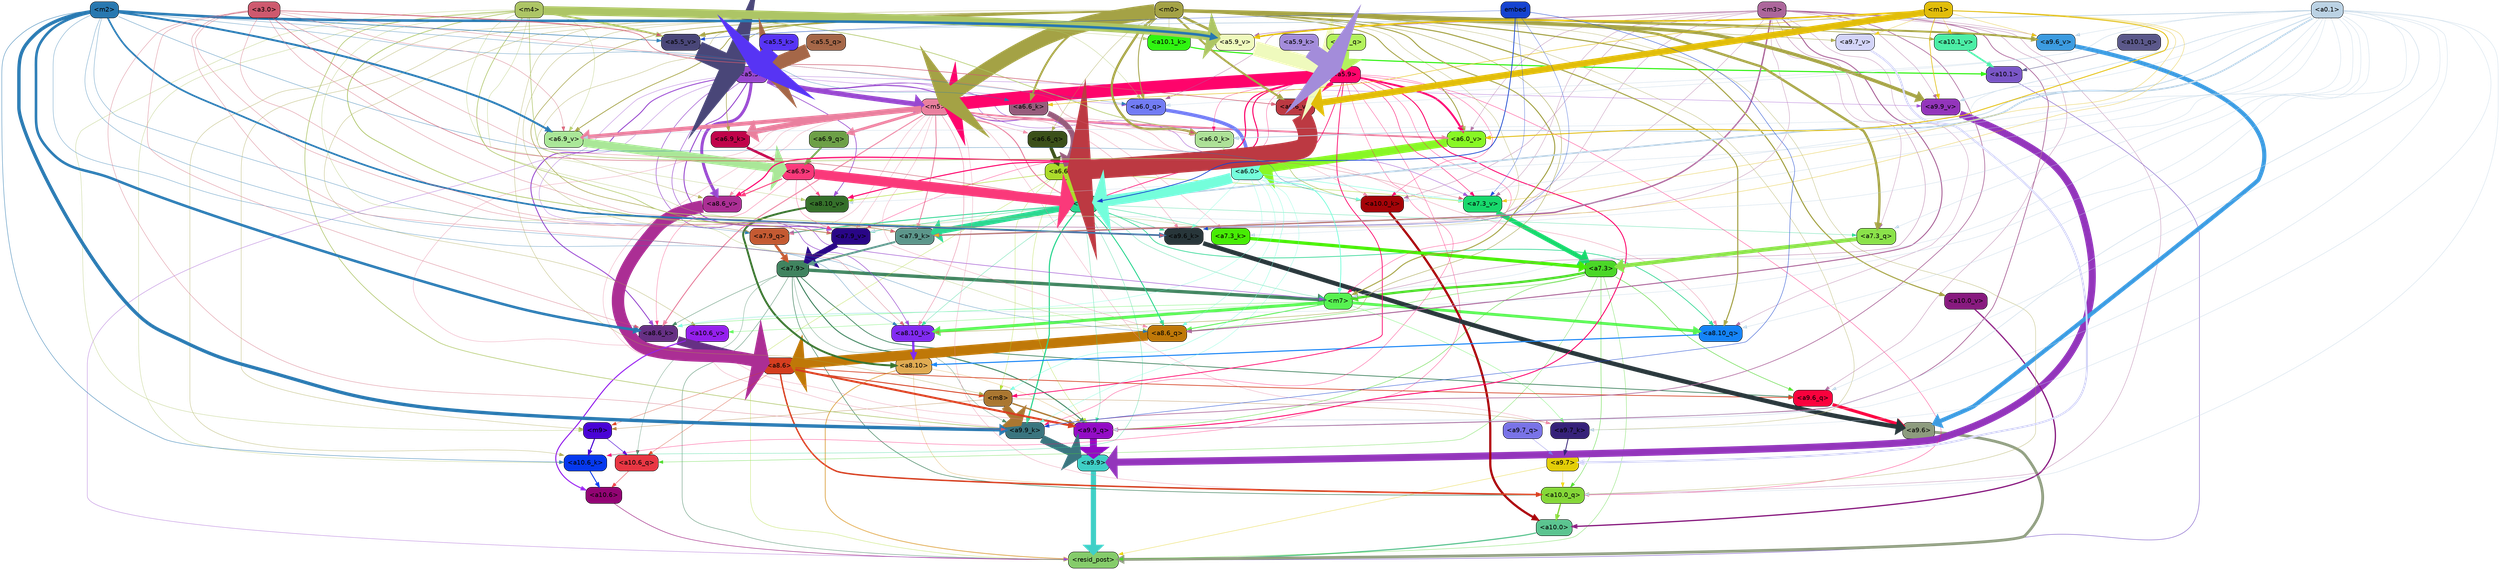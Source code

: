 strict digraph "" {
	graph [bgcolor=transparent,
		layout=dot,
		overlap=false,
		splines=true
	];
	"<a10.6>"	[color=black,
		fillcolor="#920473",
		fontname=Helvetica,
		shape=box,
		style="filled, rounded"];
	"<resid_post>"	[color=black,
		fillcolor="#85cc6b",
		fontname=Helvetica,
		shape=box,
		style="filled, rounded"];
	"<a10.6>" -> "<resid_post>"	[color="#920473",
		penwidth=0.9498605728149414];
	"<a10.1>"	[color=black,
		fillcolor="#7a56c7",
		fontname=Helvetica,
		shape=box,
		style="filled, rounded"];
	"<a10.1>" -> "<resid_post>"	[color="#7a56c7",
		penwidth=1.0084514617919922];
	"<a10.0>"	[color=black,
		fillcolor="#5bc490",
		fontname=Helvetica,
		shape=box,
		style="filled, rounded"];
	"<a10.0>" -> "<resid_post>"	[color="#5bc490",
		penwidth=2.5814952850341797];
	"<a9.9>"	[color=black,
		fillcolor="#3fcfc6",
		fontname=Helvetica,
		shape=box,
		style="filled, rounded"];
	"<a9.9>" -> "<resid_post>"	[color="#3fcfc6",
		penwidth=11.610888481140137];
	"<a9.7>"	[color=black,
		fillcolor="#e3ce08",
		fontname=Helvetica,
		shape=box,
		style="filled, rounded"];
	"<a9.7>" -> "<resid_post>"	[color="#e3ce08",
		penwidth=0.6];
	"<a10.0_q>"	[color=black,
		fillcolor="#85d738",
		fontname=Helvetica,
		shape=box,
		style="filled, rounded"];
	"<a9.7>" -> "<a10.0_q>"	[color="#e3ce08",
		penwidth=0.6];
	"<a9.6>"	[color=black,
		fillcolor="#8d9b7e",
		fontname=Helvetica,
		shape=box,
		style="filled, rounded"];
	"<a9.6>" -> "<resid_post>"	[color="#8d9b7e",
		penwidth=6.121421813964844];
	"<a8.10>"	[color=black,
		fillcolor="#e0ab52",
		fontname=Helvetica,
		shape=box,
		style="filled, rounded"];
	"<a8.10>" -> "<resid_post>"	[color="#e0ab52",
		penwidth=1.7841739654541016];
	"<a8.10>" -> "<a10.0_q>"	[color="#e0ab52",
		penwidth=0.6612663269042969];
	"<a9.9_q>"	[color=black,
		fillcolor="#930cc5",
		fontname=Helvetica,
		shape=box,
		style="filled, rounded"];
	"<a8.10>" -> "<a9.9_q>"	[color="#e0ab52",
		penwidth=0.6];
	"<a7.9>"	[color=black,
		fillcolor="#40835f",
		fontname=Helvetica,
		shape=box,
		style="filled, rounded"];
	"<a7.9>" -> "<resid_post>"	[color="#40835f",
		penwidth=0.8109169006347656];
	"<a10.6_q>"	[color=black,
		fillcolor="#e83743",
		fontname=Helvetica,
		shape=box,
		style="filled, rounded"];
	"<a7.9>" -> "<a10.6_q>"	[color="#40835f",
		penwidth=0.6];
	"<a7.9>" -> "<a10.0_q>"	[color="#40835f",
		penwidth=1.19378662109375];
	"<m7>"	[color=black,
		fillcolor="#57f251",
		fontname=Helvetica,
		shape=box,
		style="filled, rounded"];
	"<a7.9>" -> "<m7>"	[color="#40835f",
		penwidth=7.3899383544921875];
	"<a7.9>" -> "<a9.9_q>"	[color="#40835f",
		penwidth=2.1764984130859375];
	"<a9.6_q>"	[color=black,
		fillcolor="#fa023d",
		fontname=Helvetica,
		shape=box,
		style="filled, rounded"];
	"<a7.9>" -> "<a9.6_q>"	[color="#40835f",
		penwidth=1.6184196472167969];
	"<a9.9_k>"	[color=black,
		fillcolor="#3a757f",
		fontname=Helvetica,
		shape=box,
		style="filled, rounded"];
	"<a7.9>" -> "<a9.9_k>"	[color="#40835f",
		penwidth=0.6];
	"<a8.6_k>"	[color=black,
		fillcolor="#663084",
		fontname=Helvetica,
		shape=box,
		style="filled, rounded"];
	"<a7.9>" -> "<a8.6_k>"	[color="#40835f",
		penwidth=0.7570610046386719];
	"<a7.3>"	[color=black,
		fillcolor="#4ad727",
		fontname=Helvetica,
		shape=box,
		style="filled, rounded"];
	"<a7.3>" -> "<resid_post>"	[color="#4ad727",
		penwidth=0.6];
	"<a7.3>" -> "<a10.6_q>"	[color="#4ad727",
		penwidth=0.6];
	"<a7.3>" -> "<a10.0_q>"	[color="#4ad727",
		penwidth=0.8208656311035156];
	"<a7.3>" -> "<m7>"	[color="#4ad727",
		penwidth=5.189311981201172];
	"<a7.3>" -> "<a9.9_q>"	[color="#4ad727",
		penwidth=0.8119163513183594];
	"<a7.3>" -> "<a9.6_q>"	[color="#4ad727",
		penwidth=0.9649925231933594];
	"<a8.6_q>"	[color=black,
		fillcolor="#bf7808",
		fontname=Helvetica,
		shape=box,
		style="filled, rounded"];
	"<a7.3>" -> "<a8.6_q>"	[color="#4ad727",
		penwidth=0.7801322937011719];
	"<a6.6>"	[color=black,
		fillcolor="#acdb2b",
		fontname=Helvetica,
		shape=box,
		style="filled, rounded"];
	"<a6.6>" -> "<resid_post>"	[color="#acdb2b",
		penwidth=0.6];
	"<m6>"	[color=black,
		fillcolor="#2bd791",
		fontname=Helvetica,
		shape=box,
		style="filled, rounded"];
	"<a6.6>" -> "<m6>"	[color="#acdb2b",
		penwidth=21.6163272857666];
	"<m8>"	[color=black,
		fillcolor="#aa7731",
		fontname=Helvetica,
		shape=box,
		style="filled, rounded"];
	"<a6.6>" -> "<m8>"	[color="#acdb2b",
		penwidth=0.6];
	"<a6.6>" -> "<a9.9_q>"	[color="#acdb2b",
		penwidth=0.6];
	"<a8.10_v>"	[color=black,
		fillcolor="#35702a",
		fontname=Helvetica,
		shape=box,
		style="filled, rounded"];
	"<a6.6>" -> "<a8.10_v>"	[color="#acdb2b",
		penwidth=1.0661506652832031];
	"<a7.3_v>"	[color=black,
		fillcolor="#17d86c",
		fontname=Helvetica,
		shape=box,
		style="filled, rounded"];
	"<a6.6>" -> "<a7.3_v>"	[color="#acdb2b",
		penwidth=0.8506813049316406];
	"<a5.5>"	[color=black,
		fillcolor="#9848cf",
		fontname=Helvetica,
		shape=box,
		style="filled, rounded"];
	"<a5.5>" -> "<resid_post>"	[color="#9848cf",
		penwidth=0.6];
	"<m5>"	[color=black,
		fillcolor="#e9809e",
		fontname=Helvetica,
		shape=box,
		style="filled, rounded"];
	"<a5.5>" -> "<m5>"	[color="#9848cf",
		penwidth=10.773042678833008];
	"<a5.5>" -> "<m6>"	[color="#9848cf",
		penwidth=1.8430671691894531];
	"<a5.5>" -> "<m7>"	[color="#9848cf",
		penwidth=1.0865592956542969];
	"<a9.9_v>"	[color=black,
		fillcolor="#9335bb",
		fontname=Helvetica,
		shape=box,
		style="filled, rounded"];
	"<a5.5>" -> "<a9.9_v>"	[color="#9848cf",
		penwidth=0.6];
	"<a8.10_k>"	[color=black,
		fillcolor="#812bf1",
		fontname=Helvetica,
		shape=box,
		style="filled, rounded"];
	"<a5.5>" -> "<a8.10_k>"	[color="#9848cf",
		penwidth=1.1390800476074219];
	"<a5.5>" -> "<a8.6_k>"	[color="#9848cf",
		penwidth=2.00030517578125];
	"<a5.5>" -> "<a8.10_v>"	[color="#9848cf",
		penwidth=1.4206085205078125];
	"<a8.6_v>"	[color=black,
		fillcolor="#ab2e94",
		fontname=Helvetica,
		shape=box,
		style="filled, rounded"];
	"<a5.5>" -> "<a8.6_v>"	[color="#9848cf",
		penwidth=6.534294128417969];
	"<a7.9_q>"	[color=black,
		fillcolor="#c45a32",
		fontname=Helvetica,
		shape=box,
		style="filled, rounded"];
	"<a5.5>" -> "<a7.9_q>"	[color="#9848cf",
		penwidth=0.6];
	"<a7.9_v>"	[color=black,
		fillcolor="#290687",
		fontname=Helvetica,
		shape=box,
		style="filled, rounded"];
	"<a5.5>" -> "<a7.9_v>"	[color="#9848cf",
		penwidth=2.0819549560546875];
	"<a5.5>" -> "<a7.3_v>"	[color="#9848cf",
		penwidth=0.8107681274414062];
	"<a6.0_q>"	[color=black,
		fillcolor="#727cf4",
		fontname=Helvetica,
		shape=box,
		style="filled, rounded"];
	"<a5.5>" -> "<a6.0_q>"	[color="#9848cf",
		penwidth=0.6];
	"<a6.6_k>"	[color=black,
		fillcolor="#975c7c",
		fontname=Helvetica,
		shape=box,
		style="filled, rounded"];
	"<a5.5>" -> "<a6.6_k>"	[color="#9848cf",
		penwidth=0.6];
	"<a6.0_v>"	[color=black,
		fillcolor="#88f725",
		fontname=Helvetica,
		shape=box,
		style="filled, rounded"];
	"<a5.5>" -> "<a6.0_v>"	[color="#9848cf",
		penwidth=0.9978408813476562];
	"<a10.6_q>" -> "<a10.6>"	[color="#e83743",
		penwidth=0.9244728088378906];
	"<a10.1_q>"	[color=black,
		fillcolor="#5b588a",
		fontname=Helvetica,
		shape=box,
		style="filled, rounded"];
	"<a10.1_q>" -> "<a10.1>"	[color="#5b588a",
		penwidth=0.9268798828125];
	"<a10.0_q>" -> "<a10.0>"	[color="#85d738",
		penwidth=2.905670166015625];
	"<a10.6_k>"	[color=black,
		fillcolor="#0639ee",
		fontname=Helvetica,
		shape=box,
		style="filled, rounded"];
	"<a10.6_k>" -> "<a10.6>"	[color="#0639ee",
		penwidth=2.0319366455078125];
	"<a10.1_k>"	[color=black,
		fillcolor="#2ff410",
		fontname=Helvetica,
		shape=box,
		style="filled, rounded"];
	"<a10.1_k>" -> "<a10.1>"	[color="#2ff410",
		penwidth=2.4037628173828125];
	"<a10.0_k>"	[color=black,
		fillcolor="#a40408",
		fontname=Helvetica,
		shape=box,
		style="filled, rounded"];
	"<a10.0_k>" -> "<a10.0>"	[color="#a40408",
		penwidth=4.9319305419921875];
	"<a10.6_v>"	[color=black,
		fillcolor="#9520ed",
		fontname=Helvetica,
		shape=box,
		style="filled, rounded"];
	"<a10.6_v>" -> "<a10.6>"	[color="#9520ed",
		penwidth=2.290935516357422];
	"<a10.1_v>"	[color=black,
		fillcolor="#4ceea6",
		fontname=Helvetica,
		shape=box,
		style="filled, rounded"];
	"<a10.1_v>" -> "<a10.1>"	[color="#4ceea6",
		penwidth=3.6398468017578125];
	"<a10.0_v>"	[color=black,
		fillcolor="#881a7f",
		fontname=Helvetica,
		shape=box,
		style="filled, rounded"];
	"<a10.0_v>" -> "<a10.0>"	[color="#881a7f",
		penwidth=2.7666168212890625];
	"<m9>"	[color=black,
		fillcolor="#4904d6",
		fontname=Helvetica,
		shape=box,
		style="filled, rounded"];
	"<m9>" -> "<a10.6_q>"	[color="#4904d6",
		penwidth=1.0384025573730469];
	"<m9>" -> "<a10.6_k>"	[color="#4904d6",
		penwidth=2.371124267578125];
	"<a8.6>"	[color=black,
		fillcolor="#d53e1f",
		fontname=Helvetica,
		shape=box,
		style="filled, rounded"];
	"<a8.6>" -> "<a10.6_q>"	[color="#d53e1f",
		penwidth=0.6];
	"<a8.6>" -> "<a10.0_q>"	[color="#d53e1f",
		penwidth=3.1841888427734375];
	"<a8.6>" -> "<m9>"	[color="#d53e1f",
		penwidth=0.6];
	"<a8.6>" -> "<m8>"	[color="#d53e1f",
		penwidth=1.972564697265625];
	"<a8.6>" -> "<a9.9_q>"	[color="#d53e1f",
		penwidth=4.482503890991211];
	"<a8.6>" -> "<a9.6_q>"	[color="#d53e1f",
		penwidth=1.515838623046875];
	"<m5>" -> "<a10.0_q>"	[color="#e9809e",
		penwidth=0.6];
	"<m5>" -> "<a10.0_k>"	[color="#e9809e",
		penwidth=0.6];
	"<m5>" -> "<m6>"	[color="#e9809e",
		penwidth=2.143606185913086];
	"<m5>" -> "<a9.9_q>"	[color="#e9809e",
		penwidth=0.6];
	"<m5>" -> "<a9.9_k>"	[color="#e9809e",
		penwidth=0.6];
	"<a9.7_k>"	[color=black,
		fillcolor="#362279",
		fontname=Helvetica,
		shape=box,
		style="filled, rounded"];
	"<m5>" -> "<a9.7_k>"	[color="#e9809e",
		penwidth=0.6];
	"<a9.6_k>"	[color=black,
		fillcolor="#28363a",
		fontname=Helvetica,
		shape=box,
		style="filled, rounded"];
	"<m5>" -> "<a9.6_k>"	[color="#e9809e",
		penwidth=0.7197036743164062];
	"<a8.10_q>"	[color=black,
		fillcolor="#1584f8",
		fontname=Helvetica,
		shape=box,
		style="filled, rounded"];
	"<m5>" -> "<a8.10_q>"	[color="#e9809e",
		penwidth=0.7198371887207031];
	"<m5>" -> "<a8.6_q>"	[color="#e9809e",
		penwidth=0.6];
	"<m5>" -> "<a8.10_k>"	[color="#e9809e",
		penwidth=0.9238471984863281];
	"<m5>" -> "<a8.6_k>"	[color="#e9809e",
		penwidth=2.1219520568847656];
	"<m5>" -> "<a8.6_v>"	[color="#e9809e",
		penwidth=0.6];
	"<m5>" -> "<a7.9_q>"	[color="#e9809e",
		penwidth=0.6];
	"<a7.9_k>"	[color=black,
		fillcolor="#5c968b",
		fontname=Helvetica,
		shape=box,
		style="filled, rounded"];
	"<m5>" -> "<a7.9_k>"	[color="#e9809e",
		penwidth=1.7779998779296875];
	"<a7.3_k>"	[color=black,
		fillcolor="#47ec05",
		fontname=Helvetica,
		shape=box,
		style="filled, rounded"];
	"<m5>" -> "<a7.3_k>"	[color="#e9809e",
		penwidth=0.6];
	"<m5>" -> "<a7.9_v>"	[color="#e9809e",
		penwidth=0.6];
	"<a6.9_q>"	[color=black,
		fillcolor="#6da047",
		fontname=Helvetica,
		shape=box,
		style="filled, rounded"];
	"<m5>" -> "<a6.9_q>"	[color="#e9809e",
		penwidth=5.935678482055664];
	"<a6.6_q>"	[color=black,
		fillcolor="#3b5019",
		fontname=Helvetica,
		shape=box,
		style="filled, rounded"];
	"<m5>" -> "<a6.6_q>"	[color="#e9809e",
		penwidth=0.6];
	"<a6.9_k>"	[color=black,
		fillcolor="#c0044a",
		fontname=Helvetica,
		shape=box,
		style="filled, rounded"];
	"<m5>" -> "<a6.9_k>"	[color="#e9809e",
		penwidth=12.203306198120117];
	"<a6.0_k>"	[color=black,
		fillcolor="#ade197",
		fontname=Helvetica,
		shape=box,
		style="filled, rounded"];
	"<m5>" -> "<a6.0_k>"	[color="#e9809e",
		penwidth=0.6867179870605469];
	"<a6.9_v>"	[color=black,
		fillcolor="#aae798",
		fontname=Helvetica,
		shape=box,
		style="filled, rounded"];
	"<m5>" -> "<a6.9_v>"	[color="#e9809e",
		penwidth=8.809343338012695];
	"<m5>" -> "<a6.0_v>"	[color="#e9809e",
		penwidth=3.8560523986816406];
	"<a5.9>"	[color=black,
		fillcolor="#fe046b",
		fontname=Helvetica,
		shape=box,
		style="filled, rounded"];
	"<a5.9>" -> "<a10.0_q>"	[color="#fe046b",
		penwidth=0.6463394165039062];
	"<a5.9>" -> "<a10.6_k>"	[color="#fe046b",
		penwidth=0.6];
	"<a5.9>" -> "<a10.0_k>"	[color="#fe046b",
		penwidth=0.6];
	"<a5.9>" -> "<m5>"	[color="#fe046b",
		penwidth=27.929821968078613];
	"<a5.9>" -> "<m6>"	[color="#fe046b",
		penwidth=1.4513568878173828];
	"<a5.9>" -> "<m7>"	[color="#fe046b",
		penwidth=0.6];
	"<a5.9>" -> "<m8>"	[color="#fe046b",
		penwidth=1.6550712585449219];
	"<a5.9>" -> "<a9.9_q>"	[color="#fe046b",
		penwidth=2.019031524658203];
	"<a5.9>" -> "<a9.9_k>"	[color="#fe046b",
		penwidth=0.6];
	"<a5.9>" -> "<a8.10_v>"	[color="#fe046b",
		penwidth=2.2765426635742188];
	"<a5.9>" -> "<a8.6_v>"	[color="#fe046b",
		penwidth=2.4934005737304688];
	"<a5.9>" -> "<a7.9_v>"	[color="#fe046b",
		penwidth=0.6];
	"<a5.9>" -> "<a7.3_v>"	[color="#fe046b",
		penwidth=0.9861984252929688];
	"<a5.9>" -> "<a6.0_k>"	[color="#fe046b",
		penwidth=0.6];
	"<a6.6_v>"	[color=black,
		fillcolor="#bc3942",
		fontname=Helvetica,
		shape=box,
		style="filled, rounded"];
	"<a5.9>" -> "<a6.6_v>"	[color="#fe046b",
		penwidth=8.623922348022461];
	"<a5.9>" -> "<a6.0_v>"	[color="#fe046b",
		penwidth=4.239973068237305];
	"<m3>"	[color=black,
		fillcolor="#ac669b",
		fontname=Helvetica,
		shape=box,
		style="filled, rounded"];
	"<m3>" -> "<a10.0_q>"	[color="#ac669b",
		penwidth=0.6597442626953125];
	"<m3>" -> "<a10.0_k>"	[color="#ac669b",
		penwidth=0.6506614685058594];
	"<m3>" -> "<m7>"	[color="#ac669b",
		penwidth=0.7659339904785156];
	"<m3>" -> "<a9.9_q>"	[color="#ac669b",
		penwidth=1.6276321411132812];
	"<m3>" -> "<a9.6_q>"	[color="#ac669b",
		penwidth=0.6724472045898438];
	"<m3>" -> "<a9.9_k>"	[color="#ac669b",
		penwidth=1.4574642181396484];
	"<m3>" -> "<a9.6_k>"	[color="#ac669b",
		penwidth=0.6];
	"<m3>" -> "<a9.9_v>"	[color="#ac669b",
		penwidth=0.6589469909667969];
	"<a9.6_v>"	[color=black,
		fillcolor="#3c9be0",
		fontname=Helvetica,
		shape=box,
		style="filled, rounded"];
	"<m3>" -> "<a9.6_v>"	[color="#ac669b",
		penwidth=0.6];
	"<m3>" -> "<a8.10_q>"	[color="#ac669b",
		penwidth=0.6];
	"<m3>" -> "<a8.6_q>"	[color="#ac669b",
		penwidth=2.1676406860351562];
	"<m3>" -> "<a7.9_q>"	[color="#ac669b",
		penwidth=0.6];
	"<a7.3_q>"	[color=black,
		fillcolor="#8be24a",
		fontname=Helvetica,
		shape=box,
		style="filled, rounded"];
	"<m3>" -> "<a7.3_q>"	[color="#ac669b",
		penwidth=0.6];
	"<m3>" -> "<a7.9_k>"	[color="#ac669b",
		penwidth=2.978912353515625];
	"<m3>" -> "<a7.9_v>"	[color="#ac669b",
		penwidth=0.6];
	"<m3>" -> "<a7.3_v>"	[color="#ac669b",
		penwidth=0.6];
	"<m3>" -> "<a6.0_q>"	[color="#ac669b",
		penwidth=0.6884860992431641];
	"<m3>" -> "<a6.0_v>"	[color="#ac669b",
		penwidth=0.6];
	"<a5.9_v>"	[color=black,
		fillcolor="#effabd",
		fontname=Helvetica,
		shape=box,
		style="filled, rounded"];
	"<m3>" -> "<a5.9_v>"	[color="#ac669b",
		penwidth=0.9534711837768555];
	"<m0>"	[color=black,
		fillcolor="#a4a245",
		fontname=Helvetica,
		shape=box,
		style="filled, rounded"];
	"<m0>" -> "<a10.0_q>"	[color="#a4a245",
		penwidth=0.6];
	"<m0>" -> "<a10.6_k>"	[color="#a4a245",
		penwidth=0.6];
	"<m0>" -> "<a10.1_k>"	[color="#a4a245",
		penwidth=0.6];
	"<m0>" -> "<a10.6_v>"	[color="#a4a245",
		penwidth=0.6];
	"<m0>" -> "<a10.1_v>"	[color="#a4a245",
		penwidth=1.3360328674316406];
	"<m0>" -> "<a10.0_v>"	[color="#a4a245",
		penwidth=2.4083595275878906];
	"<m0>" -> "<m9>"	[color="#a4a245",
		penwidth=0.6];
	"<m0>" -> "<m5>"	[color="#a4a245",
		penwidth=33.441712856292725];
	"<m0>" -> "<m7>"	[color="#a4a245",
		penwidth=2.224945068359375];
	"<m0>" -> "<m8>"	[color="#a4a245",
		penwidth=0.6];
	"<m0>" -> "<a9.7_k>"	[color="#a4a245",
		penwidth=0.6];
	"<m0>" -> "<a9.6_k>"	[color="#a4a245",
		penwidth=0.6];
	"<m0>" -> "<a9.9_v>"	[color="#a4a245",
		penwidth=7.537467956542969];
	"<a9.7_v>"	[color=black,
		fillcolor="#d3d4f8",
		fontname=Helvetica,
		shape=box,
		style="filled, rounded"];
	"<m0>" -> "<a9.7_v>"	[color="#a4a245",
		penwidth=0.8575286865234375];
	"<m0>" -> "<a9.6_v>"	[color="#a4a245",
		penwidth=4.1688385009765625];
	"<m0>" -> "<a8.10_q>"	[color="#a4a245",
		penwidth=2.3761940002441406];
	"<m0>" -> "<a8.10_k>"	[color="#a4a245",
		penwidth=0.9220962524414062];
	"<m0>" -> "<a8.6_v>"	[color="#a4a245",
		penwidth=0.6];
	"<m0>" -> "<a7.9_q>"	[color="#a4a245",
		penwidth=0.6];
	"<m0>" -> "<a7.3_q>"	[color="#a4a245",
		penwidth=5.264301300048828];
	"<m0>" -> "<a7.9_v>"	[color="#a4a245",
		penwidth=1.2114486694335938];
	"<m0>" -> "<a6.6_q>"	[color="#a4a245",
		penwidth=0.6273632049560547];
	"<m0>" -> "<a6.0_q>"	[color="#a4a245",
		penwidth=1.8900203704833984];
	"<m0>" -> "<a6.9_k>"	[color="#a4a245",
		penwidth=1.2153072357177734];
	"<m0>" -> "<a6.6_k>"	[color="#a4a245",
		penwidth=4.234254837036133];
	"<m0>" -> "<a6.0_k>"	[color="#a4a245",
		penwidth=5.01750373840332];
	"<m0>" -> "<a6.9_v>"	[color="#a4a245",
		penwidth=1.6340084075927734];
	"<m0>" -> "<a6.6_v>"	[color="#a4a245",
		penwidth=4.314628601074219];
	"<m0>" -> "<a6.0_v>"	[color="#a4a245",
		penwidth=1.9309234619140625];
	"<m0>" -> "<a5.9_v>"	[color="#a4a245",
		penwidth=5.567599296569824];
	"<a5.5_v>"	[color=black,
		fillcolor="#494678",
		fontname=Helvetica,
		shape=box,
		style="filled, rounded"];
	"<m0>" -> "<a5.5_v>"	[color="#a4a245",
		penwidth=3.145183563232422];
	"<a0.1>"	[color=black,
		fillcolor="#bbd2e4",
		fontname=Helvetica,
		shape=box,
		style="filled, rounded"];
	"<a0.1>" -> "<a10.0_q>"	[color="#bbd2e4",
		penwidth=0.6];
	"<a0.1>" -> "<a10.0_k>"	[color="#bbd2e4",
		penwidth=0.6768684387207031];
	"<a0.1>" -> "<m6>"	[color="#bbd2e4",
		penwidth=3.4290084838867188];
	"<a0.1>" -> "<m7>"	[color="#bbd2e4",
		penwidth=0.6];
	"<a0.1>" -> "<a9.9_q>"	[color="#bbd2e4",
		penwidth=0.6];
	"<a0.1>" -> "<a9.6_q>"	[color="#bbd2e4",
		penwidth=0.6];
	"<a0.1>" -> "<a9.9_k>"	[color="#bbd2e4",
		penwidth=0.81341552734375];
	"<a0.1>" -> "<a9.7_k>"	[color="#bbd2e4",
		penwidth=0.6];
	"<a0.1>" -> "<a9.9_v>"	[color="#bbd2e4",
		penwidth=1.062591552734375];
	"<a0.1>" -> "<a9.6_v>"	[color="#bbd2e4",
		penwidth=0.6];
	"<a0.1>" -> "<a8.10_q>"	[color="#bbd2e4",
		penwidth=0.6];
	"<a0.1>" -> "<a8.6_k>"	[color="#bbd2e4",
		penwidth=0.6];
	"<a0.1>" -> "<a8.10_v>"	[color="#bbd2e4",
		penwidth=0.6];
	"<a0.1>" -> "<a7.3_q>"	[color="#bbd2e4",
		penwidth=0.6];
	"<a0.1>" -> "<a7.3_k>"	[color="#bbd2e4",
		penwidth=0.6];
	"<a0.1>" -> "<a7.9_v>"	[color="#bbd2e4",
		penwidth=0.6];
	"<a0.1>" -> "<a6.0_q>"	[color="#bbd2e4",
		penwidth=0.6];
	"<a0.1>" -> "<a6.0_k>"	[color="#bbd2e4",
		penwidth=1.7027435302734375];
	"<a0.1>" -> "<a6.9_v>"	[color="#bbd2e4",
		penwidth=0.6];
	"<a0.1>" -> "<a6.6_v>"	[color="#bbd2e4",
		penwidth=0.6];
	"<a0.1>" -> "<a5.5_v>"	[color="#bbd2e4",
		penwidth=1.5425662994384766];
	"<m6>" -> "<a10.6_k>"	[color="#2bd791",
		penwidth=0.6];
	"<m6>" -> "<m7>"	[color="#2bd791",
		penwidth=0.6];
	"<m6>" -> "<a9.9_q>"	[color="#2bd791",
		penwidth=0.6];
	"<m6>" -> "<a9.9_k>"	[color="#2bd791",
		penwidth=2.533975601196289];
	"<m6>" -> "<a9.6_k>"	[color="#2bd791",
		penwidth=0.9471282958984375];
	"<m6>" -> "<a8.10_q>"	[color="#2bd791",
		penwidth=1.4854621887207031];
	"<m6>" -> "<a8.6_q>"	[color="#2bd791",
		penwidth=2.0796165466308594];
	"<m6>" -> "<a8.10_k>"	[color="#2bd791",
		penwidth=0.6];
	"<m6>" -> "<a7.9_q>"	[color="#2bd791",
		penwidth=1.9016571044921875];
	"<m6>" -> "<a7.3_q>"	[color="#2bd791",
		penwidth=0.6];
	"<m6>" -> "<a7.9_k>"	[color="#2bd791",
		penwidth=12.277053833007812];
	"<m6>" -> "<a7.3_k>"	[color="#2bd791",
		penwidth=0.8951148986816406];
	"<m6>" -> "<a7.9_v>"	[color="#2bd791",
		penwidth=0.8897933959960938];
	"<m4>"	[color=black,
		fillcolor="#adc565",
		fontname=Helvetica,
		shape=box,
		style="filled, rounded"];
	"<m4>" -> "<a10.6_k>"	[color="#adc565",
		penwidth=0.6];
	"<m4>" -> "<a10.1_k>"	[color="#adc565",
		penwidth=0.6];
	"<m4>" -> "<a10.0_k>"	[color="#adc565",
		penwidth=1.230804443359375];
	"<m4>" -> "<m9>"	[color="#adc565",
		penwidth=0.6];
	"<m4>" -> "<a9.9_k>"	[color="#adc565",
		penwidth=1.3186264038085938];
	"<m4>" -> "<a9.6_k>"	[color="#adc565",
		penwidth=1.3722038269042969];
	"<m4>" -> "<a8.6_q>"	[color="#adc565",
		penwidth=0.6];
	"<m4>" -> "<a8.10_v>"	[color="#adc565",
		penwidth=0.6];
	"<m4>" -> "<a7.9_k>"	[color="#adc565",
		penwidth=1.5913276672363281];
	"<m4>" -> "<a7.3_k>"	[color="#adc565",
		penwidth=0.6];
	"<m4>" -> "<a6.0_q>"	[color="#adc565",
		penwidth=0.6];
	"<m4>" -> "<a6.0_k>"	[color="#adc565",
		penwidth=1.4652233123779297];
	"<m4>" -> "<a6.9_v>"	[color="#adc565",
		penwidth=0.6];
	"<m4>" -> "<a5.9_v>"	[color="#adc565",
		penwidth=19.55618667602539];
	"<m4>" -> "<a5.5_v>"	[color="#adc565",
		penwidth=4.000330924987793];
	"<m2>"	[color=black,
		fillcolor="#2878b0",
		fontname=Helvetica,
		shape=box,
		style="filled, rounded"];
	"<m2>" -> "<a10.6_k>"	[color="#2878b0",
		penwidth=0.8380241394042969];
	"<m2>" -> "<a10.0_k>"	[color="#2878b0",
		penwidth=0.6622200012207031];
	"<m2>" -> "<a9.9_k>"	[color="#2878b0",
		penwidth=7.476325988769531];
	"<m2>" -> "<a9.6_k>"	[color="#2878b0",
		penwidth=3.761505126953125];
	"<m2>" -> "<a8.6_q>"	[color="#2878b0",
		penwidth=0.6];
	"<m2>" -> "<a8.10_k>"	[color="#2878b0",
		penwidth=0.6];
	"<m2>" -> "<a8.6_k>"	[color="#2878b0",
		penwidth=5.699577331542969];
	"<m2>" -> "<a7.9_q>"	[color="#2878b0",
		penwidth=0.6];
	"<m2>" -> "<a6.0_q>"	[color="#2878b0",
		penwidth=0.6];
	"<m2>" -> "<a6.6_k>"	[color="#2878b0",
		penwidth=0.6];
	"<m2>" -> "<a6.9_v>"	[color="#2878b0",
		penwidth=4.3256072998046875];
	"<m2>" -> "<a5.9_v>"	[color="#2878b0",
		penwidth=5.581648826599121];
	"<m2>" -> "<a5.5_v>"	[color="#2878b0",
		penwidth=1.2319507598876953];
	"<a6.0>"	[color=black,
		fillcolor="#74fedb",
		fontname=Helvetica,
		shape=box,
		style="filled, rounded"];
	"<a6.0>" -> "<a10.0_k>"	[color="#74fedb",
		penwidth=0.6];
	"<a6.0>" -> "<m6>"	[color="#74fedb",
		penwidth=23.31447410583496];
	"<a6.0>" -> "<m7>"	[color="#74fedb",
		penwidth=1.694061279296875];
	"<a6.0>" -> "<m8>"	[color="#74fedb",
		penwidth=0.7418403625488281];
	"<a6.0>" -> "<a9.9_k>"	[color="#74fedb",
		penwidth=0.6];
	"<a6.0>" -> "<a9.6_k>"	[color="#74fedb",
		penwidth=0.6];
	"<a6.0>" -> "<a8.6_q>"	[color="#74fedb",
		penwidth=0.6];
	"<a6.0>" -> "<a8.6_k>"	[color="#74fedb",
		penwidth=0.6];
	"<a6.0>" -> "<a7.3_v>"	[color="#74fedb",
		penwidth=0.9905738830566406];
	"<m7>" -> "<a10.6_v>"	[color="#57f251",
		penwidth=0.6];
	"<m7>" -> "<a9.7_k>"	[color="#57f251",
		penwidth=0.6];
	"<m7>" -> "<a8.10_q>"	[color="#57f251",
		penwidth=6.2237091064453125];
	"<m7>" -> "<a8.6_q>"	[color="#57f251",
		penwidth=1.9677276611328125];
	"<m7>" -> "<a8.10_k>"	[color="#57f251",
		penwidth=6.505390167236328];
	"<m7>" -> "<a8.6_k>"	[color="#57f251",
		penwidth=0.6821136474609375];
	"<m1>"	[color=black,
		fillcolor="#e1bd0a",
		fontname=Helvetica,
		shape=box,
		style="filled, rounded"];
	"<m1>" -> "<a10.1_v>"	[color="#e1bd0a",
		penwidth=0.6];
	"<m1>" -> "<a9.9_v>"	[color="#e1bd0a",
		penwidth=1.4082679748535156];
	"<m1>" -> "<a9.7_v>"	[color="#e1bd0a",
		penwidth=0.6];
	"<m1>" -> "<a9.6_v>"	[color="#e1bd0a",
		penwidth=0.6];
	"<m1>" -> "<a7.9_k>"	[color="#e1bd0a",
		penwidth=0.6];
	"<m1>" -> "<a7.3_v>"	[color="#e1bd0a",
		penwidth=0.6];
	"<m1>" -> "<a6.6_k>"	[color="#e1bd0a",
		penwidth=1.0421028137207031];
	"<m1>" -> "<a6.6_v>"	[color="#e1bd0a",
		penwidth=14.129535675048828];
	"<m1>" -> "<a6.0_v>"	[color="#e1bd0a",
		penwidth=1.93902587890625];
	"<m1>" -> "<a5.9_v>"	[color="#e1bd0a",
		penwidth=3.2402191162109375];
	"<m8>" -> "<m9>"	[color="#aa7731",
		penwidth=0.6];
	"<m8>" -> "<a9.9_q>"	[color="#aa7731",
		penwidth=3.073810577392578];
	"<m8>" -> "<a9.9_k>"	[color="#aa7731",
		penwidth=16.255420684814453];
	"<m8>" -> "<a9.7_k>"	[color="#aa7731",
		penwidth=0.6];
	"<a9.9_q>" -> "<a9.9>"	[color="#930cc5",
		penwidth=15.310546875];
	"<a9.7_q>"	[color=black,
		fillcolor="#7973e7",
		fontname=Helvetica,
		shape=box,
		style="filled, rounded"];
	"<a9.7_q>" -> "<a9.7>"	[color="#7973e7",
		penwidth=0.6];
	"<a9.6_q>" -> "<a9.6>"	[color="#fa023d",
		penwidth=6.823722839355469];
	"<a9.9_k>" -> "<a9.9>"	[color="#3a757f",
		penwidth=17.953022003173828];
	"<a9.7_k>" -> "<a9.7>"	[color="#362279",
		penwidth=1.85101318359375];
	"<a9.6_k>" -> "<a9.6>"	[color="#28363a",
		penwidth=9.787818908691406];
	"<a9.9_v>" -> "<a9.9>"	[color="#9335bb",
		penwidth=15.728643417358398];
	"<a9.7_v>" -> "<a9.7>"	[color="#d3d4f8",
		penwidth=4.305488586425781];
	"<a9.6_v>" -> "<a9.6>"	[color="#3c9be0",
		penwidth=9.212547302246094];
	"<a3.0>"	[color=black,
		fillcolor="#ce596e",
		fontname=Helvetica,
		shape=box,
		style="filled, rounded"];
	"<a3.0>" -> "<m6>"	[color="#ce596e",
		penwidth=1.0663299560546875];
	"<a3.0>" -> "<a9.9_k>"	[color="#ce596e",
		penwidth=0.6];
	"<a3.0>" -> "<a9.6_k>"	[color="#ce596e",
		penwidth=0.6];
	"<a3.0>" -> "<a8.10_k>"	[color="#ce596e",
		penwidth=0.6];
	"<a3.0>" -> "<a8.6_k>"	[color="#ce596e",
		penwidth=0.6];
	"<a3.0>" -> "<a7.9_k>"	[color="#ce596e",
		penwidth=0.6];
	"<a3.0>" -> "<a7.9_v>"	[color="#ce596e",
		penwidth=0.6];
	"<a3.0>" -> "<a7.3_v>"	[color="#ce596e",
		penwidth=0.6];
	"<a3.0>" -> "<a6.0_k>"	[color="#ce596e",
		penwidth=0.6];
	"<a3.0>" -> "<a6.9_v>"	[color="#ce596e",
		penwidth=0.6];
	"<a3.0>" -> "<a6.6_v>"	[color="#ce596e",
		penwidth=1.2425460815429688];
	"<a3.0>" -> "<a5.5_v>"	[color="#ce596e",
		penwidth=0.6];
	embed	[color=black,
		fillcolor="#1543d0",
		fontname=Helvetica,
		shape=box,
		style="filled, rounded"];
	embed -> "<m6>"	[color="#1543d0",
		penwidth=1.6749610900878906];
	embed -> "<a9.9_k>"	[color="#1543d0",
		penwidth=0.8602714538574219];
	embed -> "<a9.6_k>"	[color="#1543d0",
		penwidth=0.6];
	embed -> "<a7.3_v>"	[color="#1543d0",
		penwidth=0.6];
	embed -> "<a5.5_v>"	[color="#1543d0",
		penwidth=0.6];
	"<a8.10_q>" -> "<a8.10>"	[color="#1584f8",
		penwidth=2.2933731079101562];
	"<a8.6_q>" -> "<a8.6>"	[color="#bf7808",
		penwidth=22.21251106262207];
	"<a8.10_k>" -> "<a8.10>"	[color="#812bf1",
		penwidth=5.009056091308594];
	"<a8.6_k>" -> "<a8.6>"	[color="#663084",
		penwidth=19.114789962768555];
	"<a8.10_v>" -> "<a8.10>"	[color="#35702a",
		penwidth=4.248416900634766];
	"<a8.6_v>" -> "<a8.6>"	[color="#ab2e94",
		penwidth=27.461654663085938];
	"<a6.9>"	[color=black,
		fillcolor="#fa397a",
		fontname=Helvetica,
		shape=box,
		style="filled, rounded"];
	"<a6.9>" -> "<m6>"	[color="#fa397a",
		penwidth=21.47117805480957];
	"<a6.9>" -> "<a8.6_k>"	[color="#fa397a",
		penwidth=0.6];
	"<a6.9>" -> "<a8.10_v>"	[color="#fa397a",
		penwidth=0.6];
	"<a6.9>" -> "<a8.6_v>"	[color="#fa397a",
		penwidth=2.0546798706054688];
	"<a6.9>" -> "<a7.9_v>"	[color="#fa397a",
		penwidth=0.6];
	"<a7.9_q>" -> "<a7.9>"	[color="#c45a32",
		penwidth=5.6087493896484375];
	"<a7.3_q>" -> "<a7.3>"	[color="#8be24a",
		penwidth=8.568470001220703];
	"<a7.9_k>" -> "<a7.9>"	[color="#5c968b",
		penwidth=4.179893493652344];
	"<a7.3_k>" -> "<a7.3>"	[color="#47ec05",
		penwidth=7.138481140136719];
	"<a7.9_v>" -> "<a7.9>"	[color="#290687",
		penwidth=12.677261352539062];
	"<a7.3_v>" -> "<a7.3>"	[color="#17d86c",
		penwidth=10.205863952636719];
	"<a6.9_q>" -> "<a6.9>"	[color="#6da047",
		penwidth=4.004619598388672];
	"<a6.6_q>" -> "<a6.6>"	[color="#3b5019",
		penwidth=7.501697540283203];
	"<a6.0_q>" -> "<a6.0>"	[color="#727cf4",
		penwidth=7.7220001220703125];
	"<a6.9_k>" -> "<a6.9>"	[color="#c0044a",
		penwidth=5.597904205322266];
	"<a6.6_k>" -> "<a6.6>"	[color="#975c7c",
		penwidth=11.958972930908203];
	"<a6.0_k>" -> "<a6.0>"	[color="#ade197",
		penwidth=3.2078399658203125];
	"<a6.9_v>" -> "<a6.9>"	[color="#aae798",
		penwidth=19.20796775817871];
	"<a6.6_v>" -> "<a6.6>"	[color="#bc3942",
		penwidth=43.14964985847473];
	"<a6.0_v>" -> "<a6.0>"	[color="#88f725",
		penwidth=18.152097702026367];
	"<a5.9_q>"	[color=black,
		fillcolor="#b3f25d",
		fontname=Helvetica,
		shape=box,
		style="filled, rounded"];
	"<a5.9_q>" -> "<a5.9>"	[color="#b3f25d",
		penwidth=15.47332763671875];
	"<a5.5_q>"	[color=black,
		fillcolor="#a56748",
		fontname=Helvetica,
		shape=box,
		style="filled, rounded"];
	"<a5.5_q>" -> "<a5.5>"	[color="#a56748",
		penwidth=30.33392298221588];
	"<a5.9_k>"	[color=black,
		fillcolor="#a38cda",
		fontname=Helvetica,
		shape=box,
		style="filled, rounded"];
	"<a5.9_k>" -> "<a5.9>"	[color="#a38cda",
		penwidth=36.25943899154663];
	"<a5.5_k>"	[color=black,
		fillcolor="#5734f4",
		fontname=Helvetica,
		shape=box,
		style="filled, rounded"];
	"<a5.5_k>" -> "<a5.5>"	[color="#5734f4",
		penwidth=35.63088274002075];
	"<a5.9_v>" -> "<a5.9>"	[color="#effabd",
		penwidth=32.75587797164917];
	"<a5.5_v>" -> "<a5.5>"	[color="#494678",
		penwidth=41.64321708679199];
}
